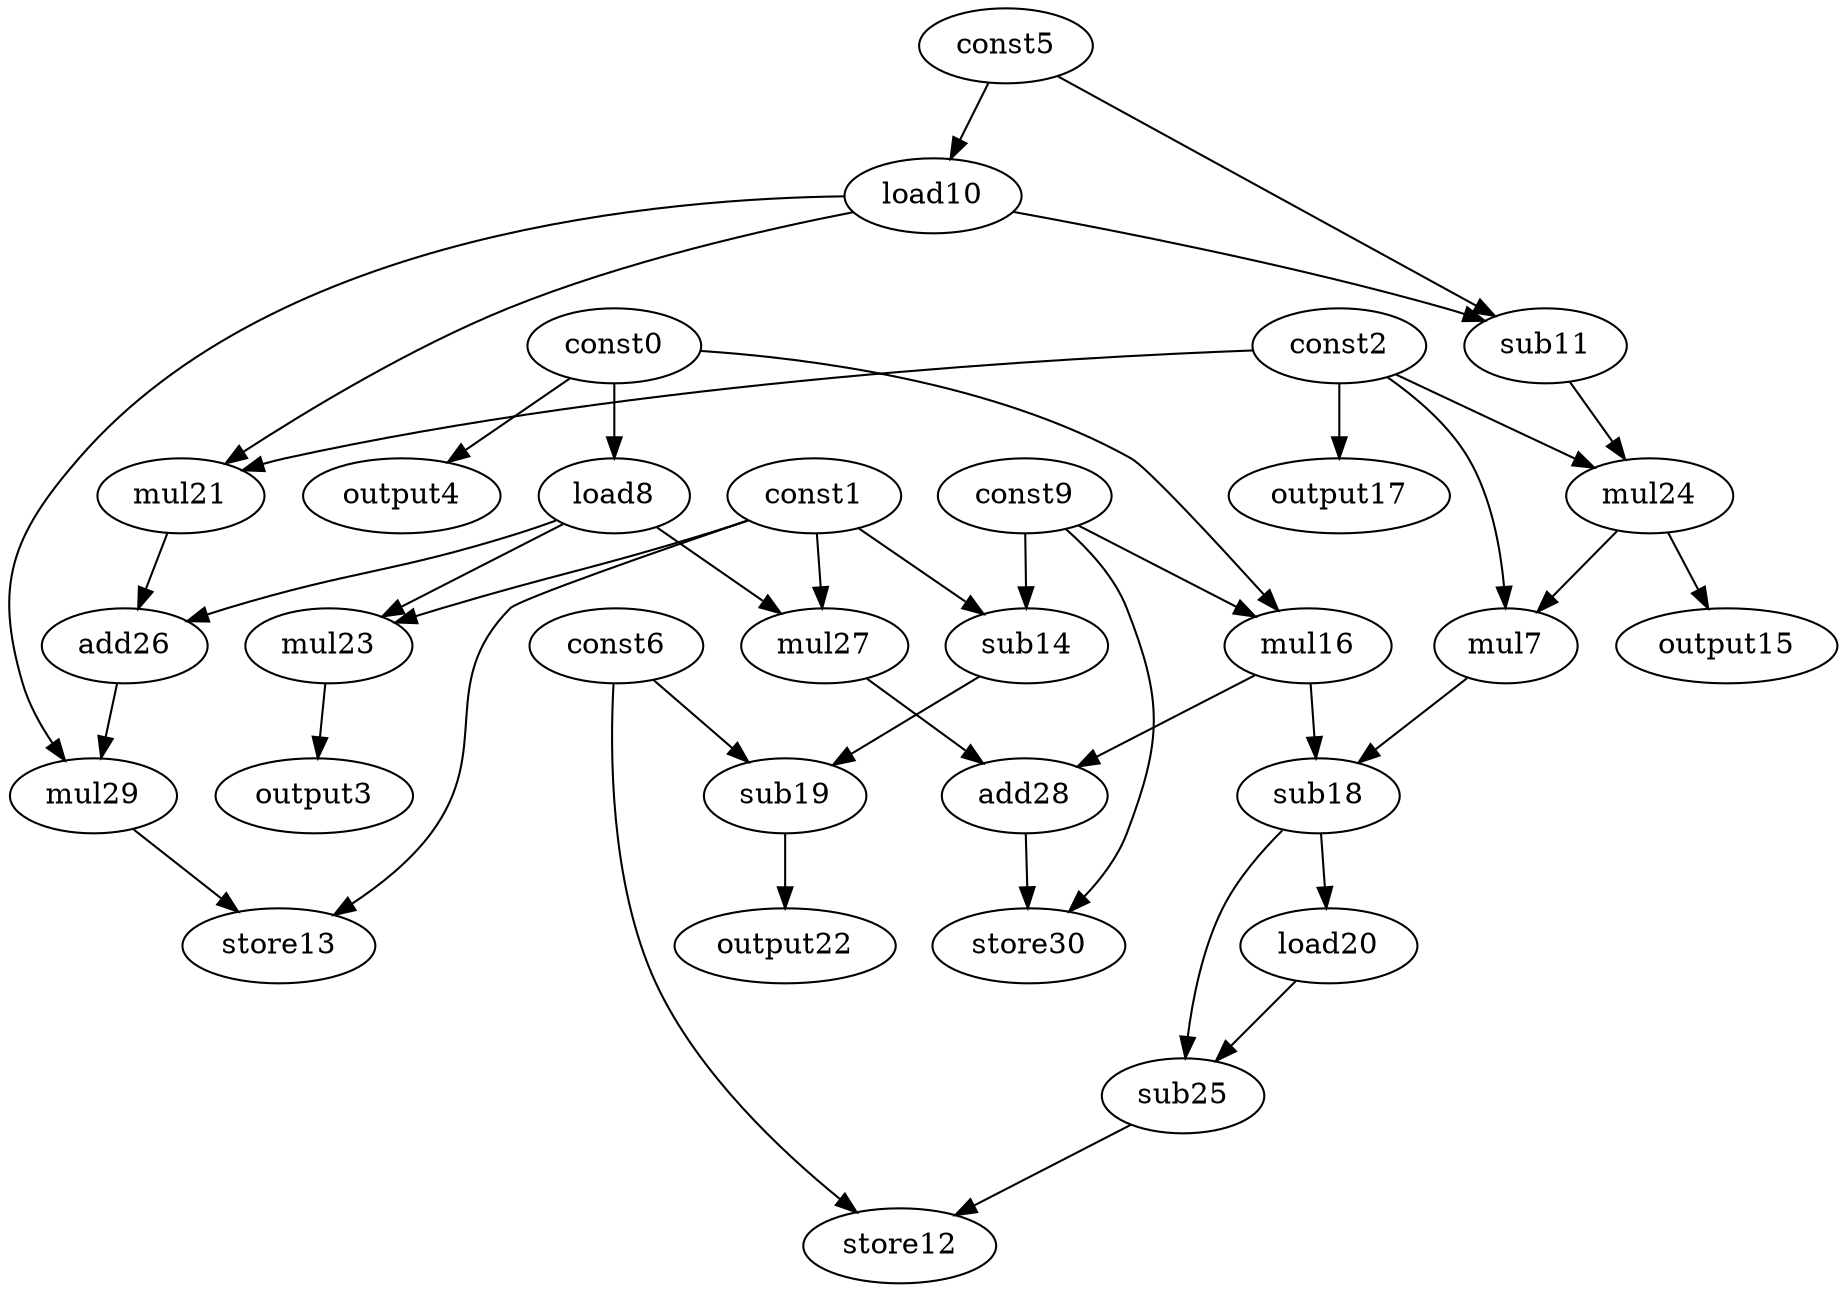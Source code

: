 digraph G { 
const0[opcode=const]; 
const1[opcode=const]; 
const2[opcode=const]; 
output3[opcode=output]; 
output4[opcode=output]; 
const5[opcode=const]; 
const6[opcode=const]; 
mul7[opcode=mul]; 
load8[opcode=load]; 
const9[opcode=const]; 
load10[opcode=load]; 
sub11[opcode=sub]; 
store12[opcode=store]; 
store13[opcode=store]; 
sub14[opcode=sub]; 
output15[opcode=output]; 
mul16[opcode=mul]; 
output17[opcode=output]; 
sub18[opcode=sub]; 
sub19[opcode=sub]; 
load20[opcode=load]; 
mul21[opcode=mul]; 
output22[opcode=output]; 
mul23[opcode=mul]; 
mul24[opcode=mul]; 
sub25[opcode=sub]; 
add26[opcode=add]; 
mul27[opcode=mul]; 
add28[opcode=add]; 
mul29[opcode=mul]; 
store30[opcode=store]; 
const0->output4[operand=0];
const0->load8[operand=0];
const5->load10[operand=0];
const9->sub14[operand=0];
const1->sub14[operand=1];
const0->mul16[operand=0];
const9->mul16[operand=1];
const2->output17[operand=0];
load10->sub11[operand=0];
const5->sub11[operand=1];
sub14->sub19[operand=0];
const6->sub19[operand=1];
load10->mul21[operand=0];
const2->mul21[operand=1];
load8->mul23[operand=0];
const1->mul23[operand=1];
load8->mul27[operand=0];
const1->mul27[operand=1];
mul23->output3[operand=0];
sub19->output22[operand=0];
const2->mul24[operand=0];
sub11->mul24[operand=1];
load8->add26[operand=0];
mul21->add26[operand=1];
mul16->add28[operand=0];
mul27->add28[operand=1];
mul24->mul7[operand=0];
const2->mul7[operand=1];
mul24->output15[operand=0];
load10->mul29[operand=0];
add26->mul29[operand=1];
const9->store30[operand=0];
add28->store30[operand=1];
const1->store13[operand=0];
mul29->store13[operand=1];
mul16->sub18[operand=0];
mul7->sub18[operand=1];
sub18->load20[operand=0];
sub18->sub25[operand=0];
load20->sub25[operand=1];
sub25->store12[operand=0];
const6->store12[operand=1];
}
